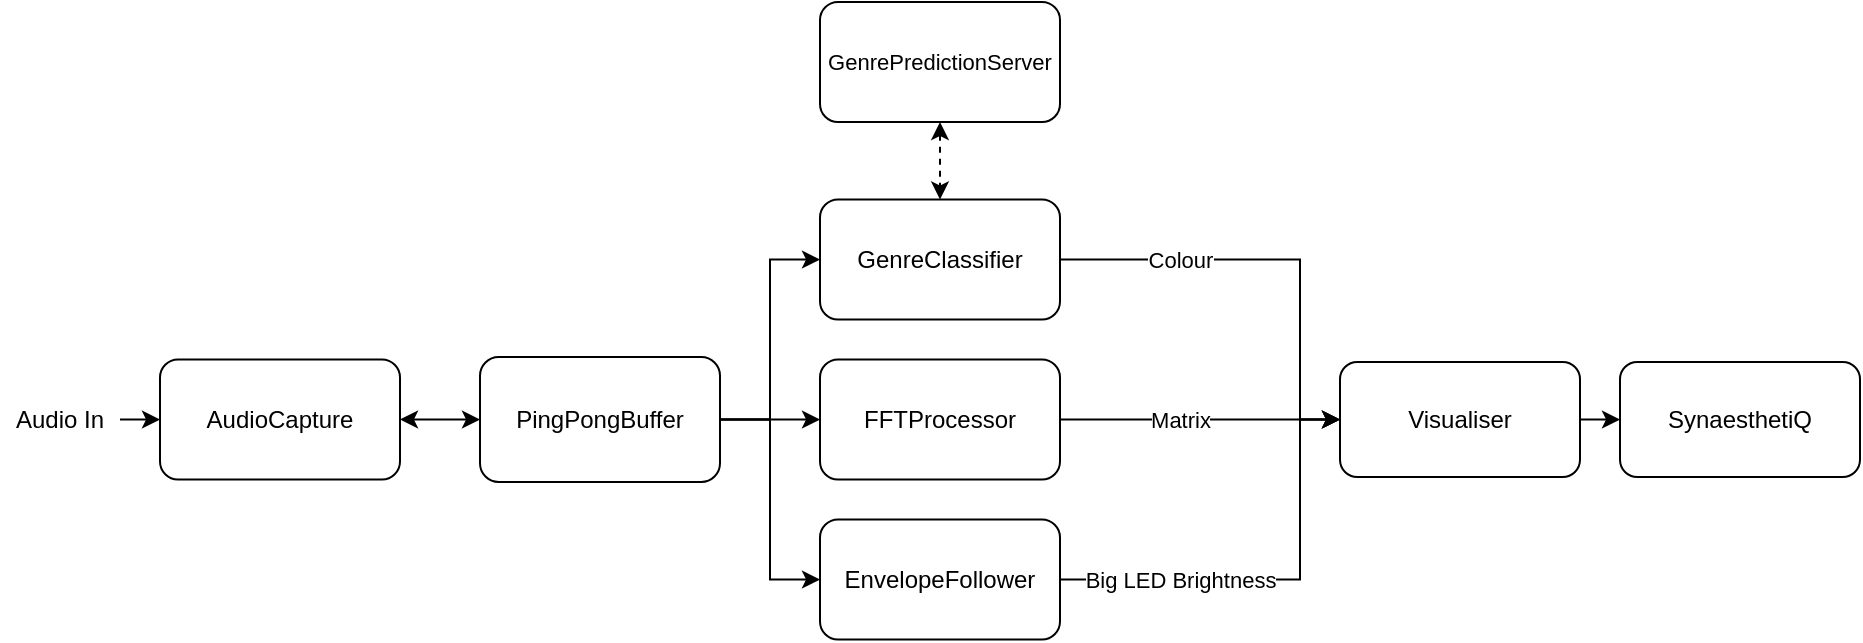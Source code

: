<mxfile version="20.8.16" type="github">
  <diagram name="Page-1" id="vmRUkB8Ht7hPRd6HfnEO">
    <mxGraphModel dx="1763" dy="700" grid="1" gridSize="10" guides="1" tooltips="1" connect="1" arrows="1" fold="1" page="1" pageScale="1" pageWidth="827" pageHeight="1169" math="0" shadow="0">
      <root>
        <mxCell id="0" />
        <mxCell id="1" parent="0" />
        <mxCell id="KrvHM5VlppT7nD_sBOFR-35" style="edgeStyle=orthogonalEdgeStyle;rounded=0;orthogonalLoop=1;jettySize=auto;html=1;exitX=1;exitY=0.5;exitDx=0;exitDy=0;entryX=0;entryY=0.5;entryDx=0;entryDy=0;startArrow=none;startFill=0;endArrow=classic;endFill=1;" edge="1" parent="1" source="KrvHM5VlppT7nD_sBOFR-1" target="KrvHM5VlppT7nD_sBOFR-2">
          <mxGeometry relative="1" as="geometry" />
        </mxCell>
        <mxCell id="KrvHM5VlppT7nD_sBOFR-1" value="Audio In" style="text;html=1;strokeColor=none;fillColor=none;align=center;verticalAlign=middle;whiteSpace=wrap;rounded=0;" vertex="1" parent="1">
          <mxGeometry x="-130" y="223.75" width="60" height="30" as="geometry" />
        </mxCell>
        <mxCell id="KrvHM5VlppT7nD_sBOFR-43" style="edgeStyle=orthogonalEdgeStyle;rounded=0;orthogonalLoop=1;jettySize=auto;html=1;exitX=1;exitY=0.5;exitDx=0;exitDy=0;entryX=0;entryY=0.5;entryDx=0;entryDy=0;fontSize=11;startArrow=classic;startFill=1;endArrow=classic;endFill=1;" edge="1" parent="1" source="KrvHM5VlppT7nD_sBOFR-2" target="KrvHM5VlppT7nD_sBOFR-3">
          <mxGeometry relative="1" as="geometry" />
        </mxCell>
        <mxCell id="KrvHM5VlppT7nD_sBOFR-2" value="AudioCapture" style="rounded=1;whiteSpace=wrap;html=1;" vertex="1" parent="1">
          <mxGeometry x="-50" y="208.75" width="120" height="60" as="geometry" />
        </mxCell>
        <mxCell id="KrvHM5VlppT7nD_sBOFR-46" style="edgeStyle=orthogonalEdgeStyle;rounded=0;orthogonalLoop=1;jettySize=auto;html=1;exitX=1;exitY=0.5;exitDx=0;exitDy=0;entryX=0;entryY=0.5;entryDx=0;entryDy=0;fontSize=11;startArrow=none;startFill=0;endArrow=classic;endFill=1;" edge="1" parent="1" source="KrvHM5VlppT7nD_sBOFR-3" target="KrvHM5VlppT7nD_sBOFR-7">
          <mxGeometry relative="1" as="geometry" />
        </mxCell>
        <mxCell id="KrvHM5VlppT7nD_sBOFR-48" style="edgeStyle=orthogonalEdgeStyle;rounded=0;orthogonalLoop=1;jettySize=auto;html=1;exitX=1;exitY=0.5;exitDx=0;exitDy=0;entryX=0;entryY=0.5;entryDx=0;entryDy=0;fontSize=11;startArrow=none;startFill=0;endArrow=classic;endFill=1;" edge="1" parent="1" source="KrvHM5VlppT7nD_sBOFR-3" target="KrvHM5VlppT7nD_sBOFR-4">
          <mxGeometry relative="1" as="geometry" />
        </mxCell>
        <mxCell id="KrvHM5VlppT7nD_sBOFR-49" style="edgeStyle=orthogonalEdgeStyle;rounded=0;orthogonalLoop=1;jettySize=auto;html=1;exitX=1;exitY=0.5;exitDx=0;exitDy=0;entryX=0;entryY=0.5;entryDx=0;entryDy=0;fontSize=11;startArrow=none;startFill=0;endArrow=classic;endFill=1;" edge="1" parent="1" source="KrvHM5VlppT7nD_sBOFR-3" target="KrvHM5VlppT7nD_sBOFR-6">
          <mxGeometry relative="1" as="geometry" />
        </mxCell>
        <mxCell id="KrvHM5VlppT7nD_sBOFR-3" value="PingPongBuffer" style="rounded=1;whiteSpace=wrap;html=1;" vertex="1" parent="1">
          <mxGeometry x="110" y="207.5" width="120" height="62.5" as="geometry" />
        </mxCell>
        <mxCell id="KrvHM5VlppT7nD_sBOFR-30" style="edgeStyle=orthogonalEdgeStyle;rounded=0;orthogonalLoop=1;jettySize=auto;html=1;exitX=1;exitY=0.5;exitDx=0;exitDy=0;entryX=0;entryY=0.5;entryDx=0;entryDy=0;startArrow=none;startFill=0;endArrow=classic;endFill=1;verticalAlign=top;" edge="1" parent="1" source="KrvHM5VlppT7nD_sBOFR-4" target="KrvHM5VlppT7nD_sBOFR-11">
          <mxGeometry relative="1" as="geometry">
            <Array as="points">
              <mxPoint x="520" y="158.75" />
              <mxPoint x="520" y="238.75" />
            </Array>
          </mxGeometry>
        </mxCell>
        <mxCell id="KrvHM5VlppT7nD_sBOFR-40" value="Colour" style="edgeLabel;html=1;align=center;verticalAlign=middle;resizable=0;points=[];fontSize=11;" vertex="1" connectable="0" parent="KrvHM5VlppT7nD_sBOFR-30">
          <mxGeometry x="-0.354" y="-2" relative="1" as="geometry">
            <mxPoint x="-11" y="-2" as="offset" />
          </mxGeometry>
        </mxCell>
        <mxCell id="KrvHM5VlppT7nD_sBOFR-4" value="GenreClassifier" style="rounded=1;whiteSpace=wrap;html=1;" vertex="1" parent="1">
          <mxGeometry x="280" y="128.75" width="120" height="60" as="geometry" />
        </mxCell>
        <mxCell id="KrvHM5VlppT7nD_sBOFR-32" style="edgeStyle=orthogonalEdgeStyle;rounded=0;orthogonalLoop=1;jettySize=auto;html=1;exitX=1;exitY=0.5;exitDx=0;exitDy=0;entryX=0;entryY=0.5;entryDx=0;entryDy=0;startArrow=none;startFill=0;endArrow=classic;endFill=1;" edge="1" parent="1" source="KrvHM5VlppT7nD_sBOFR-6" target="KrvHM5VlppT7nD_sBOFR-11">
          <mxGeometry relative="1" as="geometry">
            <Array as="points">
              <mxPoint x="520" y="318.75" />
              <mxPoint x="520" y="238.75" />
            </Array>
          </mxGeometry>
        </mxCell>
        <mxCell id="KrvHM5VlppT7nD_sBOFR-42" value="Big LED Brightness" style="edgeLabel;html=1;align=center;verticalAlign=middle;resizable=0;points=[];fontSize=11;" vertex="1" connectable="0" parent="KrvHM5VlppT7nD_sBOFR-32">
          <mxGeometry x="-0.336" y="-5" relative="1" as="geometry">
            <mxPoint x="-13" y="-5" as="offset" />
          </mxGeometry>
        </mxCell>
        <mxCell id="KrvHM5VlppT7nD_sBOFR-6" value="EnvelopeFollower" style="rounded=1;whiteSpace=wrap;html=1;" vertex="1" parent="1">
          <mxGeometry x="280" y="288.75" width="120" height="60" as="geometry" />
        </mxCell>
        <mxCell id="KrvHM5VlppT7nD_sBOFR-31" style="edgeStyle=orthogonalEdgeStyle;rounded=0;orthogonalLoop=1;jettySize=auto;html=1;exitX=1;exitY=0.5;exitDx=0;exitDy=0;entryX=0;entryY=0.5;entryDx=0;entryDy=0;startArrow=none;startFill=0;endArrow=classic;endFill=1;" edge="1" parent="1" source="KrvHM5VlppT7nD_sBOFR-7" target="KrvHM5VlppT7nD_sBOFR-11">
          <mxGeometry relative="1" as="geometry" />
        </mxCell>
        <mxCell id="KrvHM5VlppT7nD_sBOFR-41" value="Matrix" style="edgeLabel;html=1;align=center;verticalAlign=middle;resizable=0;points=[];fontSize=11;" vertex="1" connectable="0" parent="KrvHM5VlppT7nD_sBOFR-31">
          <mxGeometry x="-0.314" y="-2" relative="1" as="geometry">
            <mxPoint x="12" y="-2" as="offset" />
          </mxGeometry>
        </mxCell>
        <mxCell id="KrvHM5VlppT7nD_sBOFR-7" value="FFTProcessor" style="rounded=1;whiteSpace=wrap;html=1;" vertex="1" parent="1">
          <mxGeometry x="280" y="208.75" width="120" height="60" as="geometry" />
        </mxCell>
        <mxCell id="KrvHM5VlppT7nD_sBOFR-34" style="edgeStyle=orthogonalEdgeStyle;rounded=0;orthogonalLoop=1;jettySize=auto;html=1;exitX=1;exitY=0.5;exitDx=0;exitDy=0;entryX=0;entryY=0.5;entryDx=0;entryDy=0;startArrow=none;startFill=0;endArrow=classic;endFill=1;" edge="1" parent="1" source="KrvHM5VlppT7nD_sBOFR-11" target="KrvHM5VlppT7nD_sBOFR-33">
          <mxGeometry relative="1" as="geometry" />
        </mxCell>
        <mxCell id="KrvHM5VlppT7nD_sBOFR-11" value="Visualiser" style="rounded=1;whiteSpace=wrap;html=1;verticalAlign=middle;fillColor=none;" vertex="1" parent="1">
          <mxGeometry x="540" y="210" width="120" height="57.5" as="geometry" />
        </mxCell>
        <mxCell id="KrvHM5VlppT7nD_sBOFR-33" value="SynaesthetiQ" style="rounded=1;whiteSpace=wrap;html=1;verticalAlign=middle;fillColor=none;" vertex="1" parent="1">
          <mxGeometry x="680" y="210" width="120" height="57.5" as="geometry" />
        </mxCell>
        <mxCell id="KrvHM5VlppT7nD_sBOFR-38" style="edgeStyle=orthogonalEdgeStyle;rounded=0;orthogonalLoop=1;jettySize=auto;html=1;exitX=0.5;exitY=1;exitDx=0;exitDy=0;entryX=0.5;entryY=0;entryDx=0;entryDy=0;dashed=1;fontSize=11;startArrow=classic;startFill=1;endArrow=classic;endFill=1;" edge="1" parent="1" source="KrvHM5VlppT7nD_sBOFR-37" target="KrvHM5VlppT7nD_sBOFR-4">
          <mxGeometry relative="1" as="geometry" />
        </mxCell>
        <mxCell id="KrvHM5VlppT7nD_sBOFR-37" value="GenrePredictionServer" style="rounded=1;whiteSpace=wrap;html=1;fontSize=11;" vertex="1" parent="1">
          <mxGeometry x="280" y="30" width="120" height="60" as="geometry" />
        </mxCell>
      </root>
    </mxGraphModel>
  </diagram>
</mxfile>
